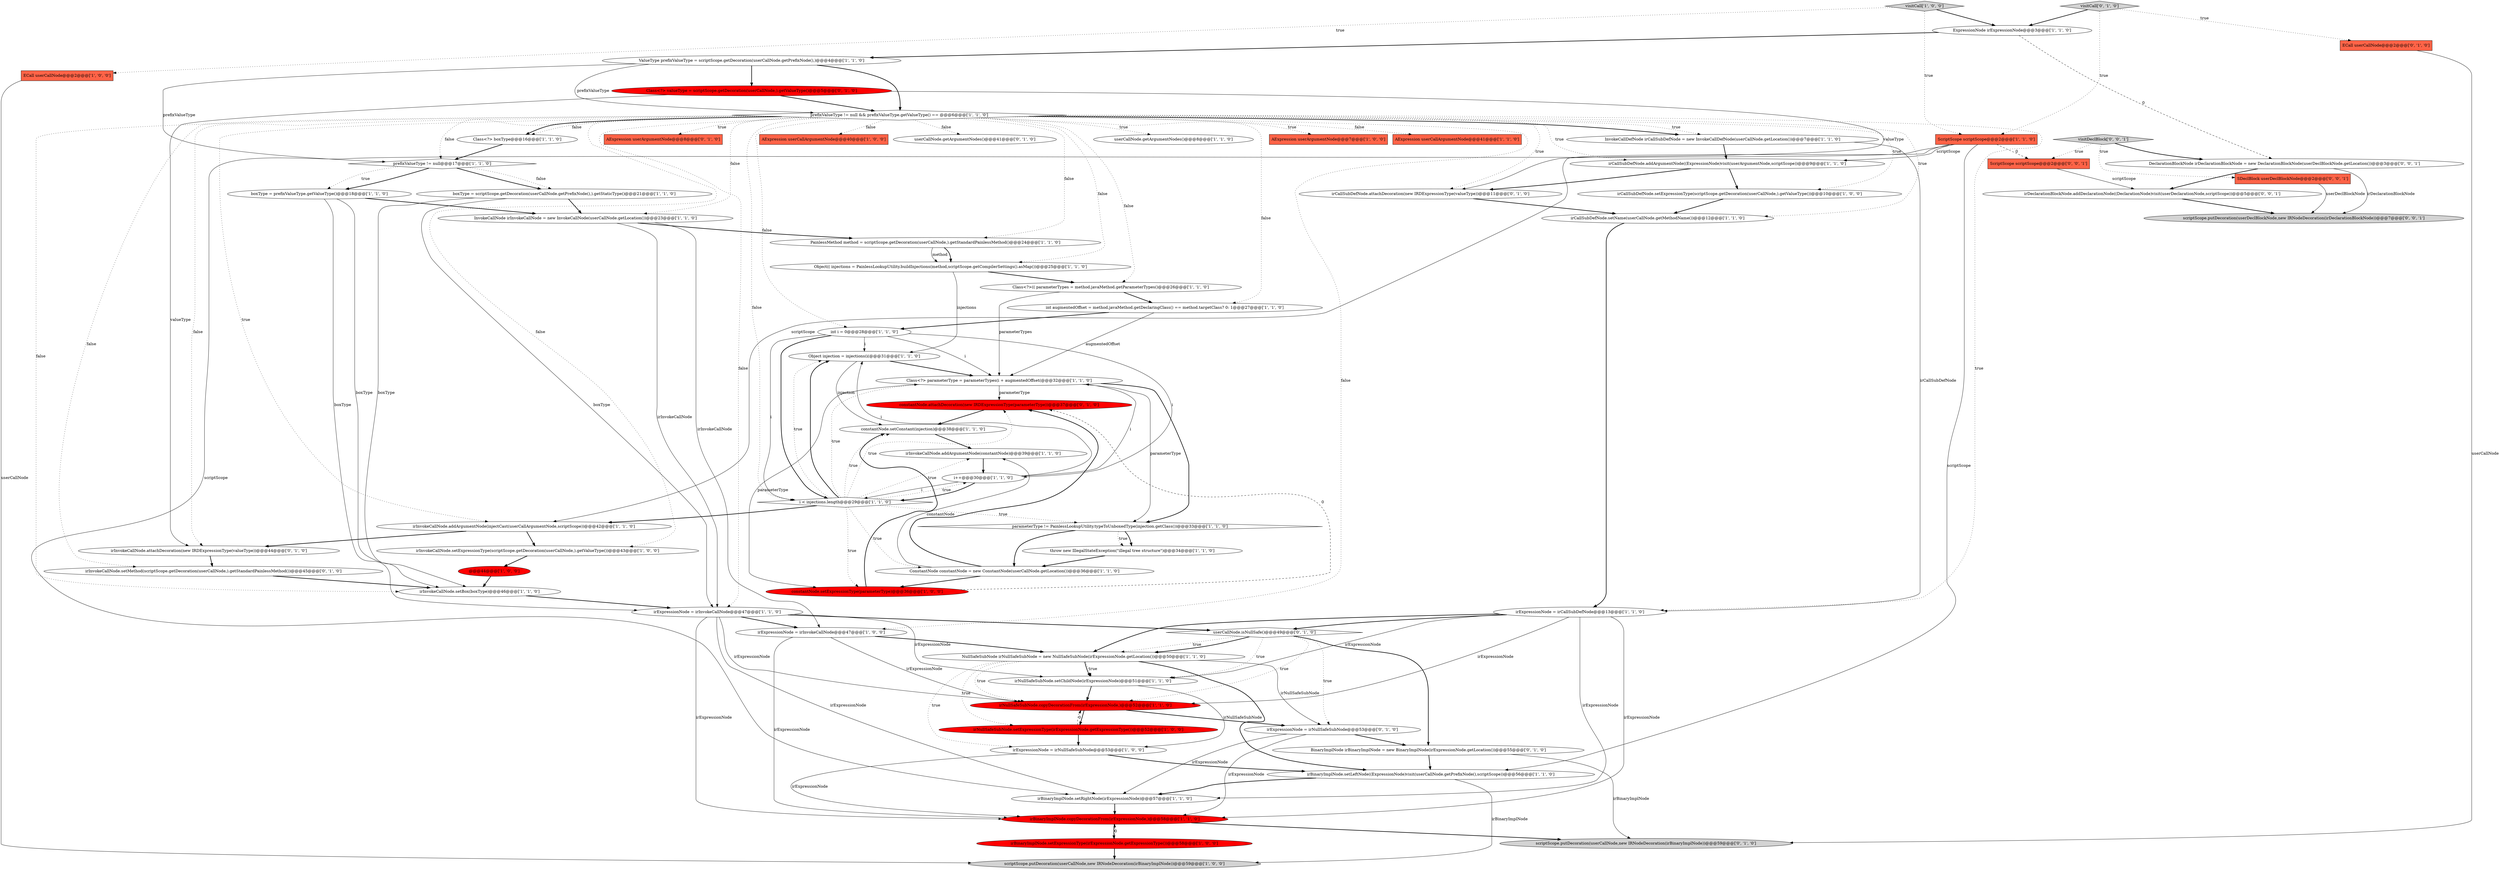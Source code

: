 digraph {
59 [style = filled, label = "userCallNode.isNullSafe()@@@49@@@['0', '1', '0']", fillcolor = white, shape = diamond image = "AAA0AAABBB2BBB"];
63 [style = filled, label = "constantNode.attachDecoration(new IRDExpressionType(parameterType))@@@37@@@['0', '1', '0']", fillcolor = red, shape = ellipse image = "AAA1AAABBB2BBB"];
52 [style = filled, label = "userCallNode.getArgumentNodes()@@@41@@@['0', '1', '0']", fillcolor = white, shape = ellipse image = "AAA0AAABBB2BBB"];
66 [style = filled, label = "irDeclarationBlockNode.addDeclarationNode((DeclarationNode)visit(userDeclarationNode,scriptScope))@@@5@@@['0', '0', '1']", fillcolor = white, shape = ellipse image = "AAA0AAABBB3BBB"];
51 [style = filled, label = "irInvokeCallNode.attachDecoration(new IRDExpressionType(valueType))@@@44@@@['0', '1', '0']", fillcolor = white, shape = ellipse image = "AAA0AAABBB2BBB"];
3 [style = filled, label = "ECall userCallNode@@@2@@@['1', '0', '0']", fillcolor = tomato, shape = box image = "AAA0AAABBB1BBB"];
67 [style = filled, label = "ScriptScope scriptScope@@@2@@@['0', '0', '1']", fillcolor = tomato, shape = box image = "AAA0AAABBB3BBB"];
41 [style = filled, label = "Class<?> parameterType = parameterTypes(i + augmentedOffset(@@@32@@@['1', '1', '0']", fillcolor = white, shape = ellipse image = "AAA0AAABBB1BBB"];
13 [style = filled, label = "ValueType prefixValueType = scriptScope.getDecoration(userCallNode.getPrefixNode(),)@@@4@@@['1', '1', '0']", fillcolor = white, shape = ellipse image = "AAA0AAABBB1BBB"];
28 [style = filled, label = "visitCall['1', '0', '0']", fillcolor = lightgray, shape = diamond image = "AAA0AAABBB1BBB"];
36 [style = filled, label = "constantNode.setConstant(injection)@@@38@@@['1', '1', '0']", fillcolor = white, shape = ellipse image = "AAA0AAABBB1BBB"];
62 [style = filled, label = "Class<?> valueType = scriptScope.getDecoration(userCallNode,).getValueType()@@@5@@@['0', '1', '0']", fillcolor = red, shape = ellipse image = "AAA1AAABBB2BBB"];
45 [style = filled, label = "boxType = prefixValueType.getValueType()@@@18@@@['1', '1', '0']", fillcolor = white, shape = ellipse image = "AAA0AAABBB1BBB"];
38 [style = filled, label = "irExpressionNode = irNullSafeSubNode@@@53@@@['1', '0', '0']", fillcolor = white, shape = ellipse image = "AAA0AAABBB1BBB"];
15 [style = filled, label = "userCallNode.getArgumentNodes()@@@8@@@['1', '1', '0']", fillcolor = white, shape = ellipse image = "AAA0AAABBB1BBB"];
16 [style = filled, label = "@@@44@@@['1', '0', '0']", fillcolor = red, shape = ellipse image = "AAA1AAABBB1BBB"];
30 [style = filled, label = "Object injection = injections(i(@@@31@@@['1', '1', '0']", fillcolor = white, shape = ellipse image = "AAA0AAABBB1BBB"];
42 [style = filled, label = "prefixValueType != null && prefixValueType.getValueType() == @@@6@@@['1', '1', '0']", fillcolor = white, shape = diamond image = "AAA0AAABBB1BBB"];
57 [style = filled, label = "scriptScope.putDecoration(userCallNode,new IRNodeDecoration(irBinaryImplNode))@@@59@@@['0', '1', '0']", fillcolor = lightgray, shape = ellipse image = "AAA0AAABBB2BBB"];
58 [style = filled, label = "irInvokeCallNode.setMethod(scriptScope.getDecoration(userCallNode,).getStandardPainlessMethod())@@@45@@@['0', '1', '0']", fillcolor = white, shape = ellipse image = "AAA0AAABBB2BBB"];
54 [style = filled, label = "BinaryImplNode irBinaryImplNode = new BinaryImplNode(irExpressionNode.getLocation())@@@55@@@['0', '1', '0']", fillcolor = white, shape = ellipse image = "AAA0AAABBB2BBB"];
4 [style = filled, label = "AExpression userArgumentNode@@@7@@@['1', '0', '0']", fillcolor = tomato, shape = box image = "AAA0AAABBB1BBB"];
31 [style = filled, label = "AExpression userCallArgumentNode@@@41@@@['1', '1', '0']", fillcolor = tomato, shape = box image = "AAA0AAABBB1BBB"];
49 [style = filled, label = "ExpressionNode irExpressionNode@@@3@@@['1', '1', '0']", fillcolor = white, shape = ellipse image = "AAA0AAABBB1BBB"];
32 [style = filled, label = "irBinaryImplNode.setLeftNode((ExpressionNode)visit(userCallNode.getPrefixNode(),scriptScope))@@@56@@@['1', '1', '0']", fillcolor = white, shape = ellipse image = "AAA0AAABBB1BBB"];
17 [style = filled, label = "prefixValueType != null@@@17@@@['1', '1', '0']", fillcolor = white, shape = diamond image = "AAA0AAABBB1BBB"];
26 [style = filled, label = "boxType = scriptScope.getDecoration(userCallNode.getPrefixNode(),).getStaticType()@@@21@@@['1', '1', '0']", fillcolor = white, shape = ellipse image = "AAA0AAABBB1BBB"];
23 [style = filled, label = "i++@@@30@@@['1', '1', '0']", fillcolor = white, shape = ellipse image = "AAA0AAABBB1BBB"];
37 [style = filled, label = "irExpressionNode = irInvokeCallNode@@@47@@@['1', '1', '0']", fillcolor = white, shape = ellipse image = "AAA0AAABBB1BBB"];
5 [style = filled, label = "ScriptScope scriptScope@@@2@@@['1', '1', '0']", fillcolor = tomato, shape = box image = "AAA0AAABBB1BBB"];
53 [style = filled, label = "ECall userCallNode@@@2@@@['0', '1', '0']", fillcolor = tomato, shape = box image = "AAA0AAABBB2BBB"];
14 [style = filled, label = "PainlessMethod method = scriptScope.getDecoration(userCallNode,).getStandardPainlessMethod()@@@24@@@['1', '1', '0']", fillcolor = white, shape = ellipse image = "AAA0AAABBB1BBB"];
20 [style = filled, label = "InvokeCallNode irInvokeCallNode = new InvokeCallNode(userCallNode.getLocation())@@@23@@@['1', '1', '0']", fillcolor = white, shape = ellipse image = "AAA0AAABBB1BBB"];
21 [style = filled, label = "irExpressionNode = irInvokeCallNode@@@47@@@['1', '0', '0']", fillcolor = white, shape = ellipse image = "AAA0AAABBB1BBB"];
18 [style = filled, label = "irBinaryImplNode.setExpressionType(irExpressionNode.getExpressionType())@@@58@@@['1', '0', '0']", fillcolor = red, shape = ellipse image = "AAA1AAABBB1BBB"];
47 [style = filled, label = "InvokeCallDefNode irCallSubDefNode = new InvokeCallDefNode(userCallNode.getLocation())@@@7@@@['1', '1', '0']", fillcolor = white, shape = ellipse image = "AAA0AAABBB1BBB"];
60 [style = filled, label = "irCallSubDefNode.attachDecoration(new IRDExpressionType(valueType))@@@11@@@['0', '1', '0']", fillcolor = white, shape = ellipse image = "AAA0AAABBB2BBB"];
65 [style = filled, label = "visitDeclBlock['0', '0', '1']", fillcolor = lightgray, shape = diamond image = "AAA0AAABBB3BBB"];
8 [style = filled, label = "ConstantNode constantNode = new ConstantNode(userCallNode.getLocation())@@@36@@@['1', '1', '0']", fillcolor = white, shape = ellipse image = "AAA0AAABBB1BBB"];
2 [style = filled, label = "irNullSafeSubNode.copyDecorationFrom(irExpressionNode,)@@@52@@@['1', '1', '0']", fillcolor = red, shape = ellipse image = "AAA1AAABBB1BBB"];
48 [style = filled, label = "Class<?>(( parameterTypes = method.javaMethod.getParameterTypes()@@@26@@@['1', '1', '0']", fillcolor = white, shape = ellipse image = "AAA0AAABBB1BBB"];
11 [style = filled, label = "irInvokeCallNode.setBox(boxType)@@@46@@@['1', '1', '0']", fillcolor = white, shape = ellipse image = "AAA0AAABBB1BBB"];
39 [style = filled, label = "i < injections.length@@@29@@@['1', '1', '0']", fillcolor = white, shape = diamond image = "AAA0AAABBB1BBB"];
50 [style = filled, label = "constantNode.setExpressionType(parameterType)@@@36@@@['1', '0', '0']", fillcolor = red, shape = ellipse image = "AAA1AAABBB1BBB"];
55 [style = filled, label = "visitCall['0', '1', '0']", fillcolor = lightgray, shape = diamond image = "AAA0AAABBB2BBB"];
19 [style = filled, label = "parameterType != PainlessLookupUtility.typeToUnboxedType(injection.getClass())@@@33@@@['1', '1', '0']", fillcolor = white, shape = diamond image = "AAA0AAABBB1BBB"];
34 [style = filled, label = "Class<?> boxType@@@16@@@['1', '1', '0']", fillcolor = white, shape = ellipse image = "AAA0AAABBB1BBB"];
29 [style = filled, label = "irCallSubDefNode.setExpressionType(scriptScope.getDecoration(userCallNode,).getValueType())@@@10@@@['1', '0', '0']", fillcolor = white, shape = ellipse image = "AAA0AAABBB1BBB"];
40 [style = filled, label = "irExpressionNode = irCallSubDefNode@@@13@@@['1', '1', '0']", fillcolor = white, shape = ellipse image = "AAA0AAABBB1BBB"];
64 [style = filled, label = "SDeclBlock userDeclBlockNode@@@2@@@['0', '0', '1']", fillcolor = tomato, shape = box image = "AAA0AAABBB3BBB"];
9 [style = filled, label = "int augmentedOffset = method.javaMethod.getDeclaringClass() == method.targetClass? 0: 1@@@27@@@['1', '1', '0']", fillcolor = white, shape = ellipse image = "AAA0AAABBB1BBB"];
35 [style = filled, label = "int i = 0@@@28@@@['1', '1', '0']", fillcolor = white, shape = ellipse image = "AAA0AAABBB1BBB"];
33 [style = filled, label = "irInvokeCallNode.setExpressionType(scriptScope.getDecoration(userCallNode,).getValueType())@@@43@@@['1', '0', '0']", fillcolor = white, shape = ellipse image = "AAA0AAABBB1BBB"];
56 [style = filled, label = "AExpression userArgumentNode@@@8@@@['0', '1', '0']", fillcolor = tomato, shape = box image = "AAA0AAABBB2BBB"];
68 [style = filled, label = "scriptScope.putDecoration(userDeclBlockNode,new IRNodeDecoration(irDeclarationBlockNode))@@@7@@@['0', '0', '1']", fillcolor = lightgray, shape = ellipse image = "AAA0AAABBB3BBB"];
43 [style = filled, label = "irBinaryImplNode.copyDecorationFrom(irExpressionNode,)@@@58@@@['1', '1', '0']", fillcolor = red, shape = ellipse image = "AAA1AAABBB1BBB"];
0 [style = filled, label = "irNullSafeSubNode.setExpressionType(irExpressionNode.getExpressionType())@@@52@@@['1', '0', '0']", fillcolor = red, shape = ellipse image = "AAA1AAABBB1BBB"];
25 [style = filled, label = "Object(( injections = PainlessLookupUtility.buildInjections(method,scriptScope.getCompilerSettings().asMap())@@@25@@@['1', '1', '0']", fillcolor = white, shape = ellipse image = "AAA0AAABBB1BBB"];
46 [style = filled, label = "throw new IllegalStateException(\"illegal tree structure\")@@@34@@@['1', '1', '0']", fillcolor = white, shape = ellipse image = "AAA0AAABBB1BBB"];
61 [style = filled, label = "irExpressionNode = irNullSafeSubNode@@@53@@@['0', '1', '0']", fillcolor = white, shape = ellipse image = "AAA0AAABBB2BBB"];
10 [style = filled, label = "scriptScope.putDecoration(userCallNode,new IRNodeDecoration(irBinaryImplNode))@@@59@@@['1', '0', '0']", fillcolor = lightgray, shape = ellipse image = "AAA0AAABBB1BBB"];
7 [style = filled, label = "irNullSafeSubNode.setChildNode(irExpressionNode)@@@51@@@['1', '1', '0']", fillcolor = white, shape = ellipse image = "AAA0AAABBB1BBB"];
12 [style = filled, label = "irCallSubDefNode.addArgumentNode((ExpressionNode)visit(userArgumentNode,scriptScope))@@@9@@@['1', '1', '0']", fillcolor = white, shape = ellipse image = "AAA0AAABBB1BBB"];
6 [style = filled, label = "irInvokeCallNode.addArgumentNode(injectCast(userCallArgumentNode,scriptScope))@@@42@@@['1', '1', '0']", fillcolor = white, shape = ellipse image = "AAA0AAABBB1BBB"];
24 [style = filled, label = "AExpression userCallArgumentNode@@@40@@@['1', '0', '0']", fillcolor = tomato, shape = box image = "AAA0AAABBB1BBB"];
1 [style = filled, label = "irBinaryImplNode.setRightNode(irExpressionNode)@@@57@@@['1', '1', '0']", fillcolor = white, shape = ellipse image = "AAA0AAABBB1BBB"];
44 [style = filled, label = "irCallSubDefNode.setName(userCallNode.getMethodName())@@@12@@@['1', '1', '0']", fillcolor = white, shape = ellipse image = "AAA0AAABBB1BBB"];
22 [style = filled, label = "NullSafeSubNode irNullSafeSubNode = new NullSafeSubNode(irExpressionNode.getLocation())@@@50@@@['1', '1', '0']", fillcolor = white, shape = ellipse image = "AAA0AAABBB1BBB"];
69 [style = filled, label = "DeclarationBlockNode irDeclarationBlockNode = new DeclarationBlockNode(userDeclBlockNode.getLocation())@@@3@@@['0', '0', '1']", fillcolor = white, shape = ellipse image = "AAA0AAABBB3BBB"];
27 [style = filled, label = "irInvokeCallNode.addArgumentNode(constantNode)@@@39@@@['1', '1', '0']", fillcolor = white, shape = ellipse image = "AAA0AAABBB1BBB"];
18->43 [style = dashed, label="0"];
39->36 [style = dotted, label="true"];
14->25 [style = bold, label=""];
50->63 [style = dashed, label="0"];
65->64 [style = dotted, label="true"];
42->47 [style = dotted, label="true"];
41->19 [style = bold, label=""];
55->49 [style = bold, label=""];
61->43 [style = solid, label="irExpressionNode"];
3->10 [style = solid, label="userCallNode"];
7->38 [style = solid, label="irNullSafeSubNode"];
8->63 [style = bold, label=""];
30->36 [style = solid, label="injection"];
38->43 [style = solid, label="irExpressionNode"];
64->68 [style = solid, label="userDeclBlockNode"];
17->45 [style = bold, label=""];
39->6 [style = bold, label=""];
59->22 [style = dotted, label="true"];
40->1 [style = solid, label="irExpressionNode"];
25->48 [style = bold, label=""];
43->18 [style = bold, label=""];
63->36 [style = bold, label=""];
9->35 [style = bold, label=""];
2->61 [style = bold, label=""];
42->35 [style = dotted, label="false"];
26->37 [style = solid, label="boxType"];
41->63 [style = solid, label="parameterType"];
62->42 [style = bold, label=""];
22->61 [style = solid, label="irNullSafeSubNode"];
22->38 [style = dotted, label="true"];
40->7 [style = solid, label="irExpressionNode"];
49->13 [style = bold, label=""];
42->37 [style = dotted, label="false"];
34->17 [style = bold, label=""];
69->68 [style = solid, label="irDeclarationBlockNode"];
65->69 [style = bold, label=""];
40->22 [style = bold, label=""];
29->44 [style = bold, label=""];
35->39 [style = solid, label="i"];
59->22 [style = bold, label=""];
21->2 [style = solid, label="irExpressionNode"];
42->11 [style = dotted, label="false"];
59->54 [style = bold, label=""];
58->11 [style = bold, label=""];
23->41 [style = solid, label="i"];
33->16 [style = bold, label=""];
30->41 [style = bold, label=""];
35->30 [style = solid, label="i"];
59->61 [style = dotted, label="true"];
21->43 [style = solid, label="irExpressionNode"];
39->8 [style = dotted, label="true"];
22->0 [style = dotted, label="true"];
22->7 [style = dotted, label="true"];
42->20 [style = dotted, label="false"];
37->21 [style = bold, label=""];
62->60 [style = solid, label="valueType"];
11->37 [style = bold, label=""];
22->32 [style = bold, label=""];
26->11 [style = solid, label="boxType"];
20->14 [style = bold, label=""];
42->48 [style = dotted, label="false"];
23->30 [style = solid, label="i"];
51->58 [style = bold, label=""];
42->60 [style = dotted, label="true"];
14->25 [style = solid, label="method"];
22->7 [style = bold, label=""];
5->67 [style = dashed, label="0"];
0->38 [style = bold, label=""];
38->32 [style = bold, label=""];
37->2 [style = solid, label="irExpressionNode"];
13->42 [style = solid, label="prefixValueType"];
35->23 [style = solid, label="i"];
49->69 [style = dashed, label="0"];
54->57 [style = solid, label="irBinaryImplNode"];
12->29 [style = bold, label=""];
39->27 [style = dotted, label="true"];
21->22 [style = bold, label=""];
7->2 [style = bold, label=""];
65->67 [style = dotted, label="true"];
55->53 [style = dotted, label="true"];
62->51 [style = solid, label="valueType"];
35->41 [style = solid, label="i"];
19->46 [style = bold, label=""];
5->32 [style = solid, label="scriptScope"];
47->40 [style = solid, label="irCallSubDefNode"];
5->1 [style = solid, label="scriptScope"];
26->20 [style = bold, label=""];
48->41 [style = solid, label="parameterTypes"];
13->17 [style = solid, label="prefixValueType"];
12->60 [style = bold, label=""];
60->44 [style = bold, label=""];
42->58 [style = dotted, label="false"];
37->43 [style = solid, label="irExpressionNode"];
13->42 [style = bold, label=""];
42->44 [style = dotted, label="true"];
8->27 [style = solid, label="constantNode"];
42->17 [style = dotted, label="false"];
39->50 [style = dotted, label="true"];
28->3 [style = dotted, label="true"];
13->62 [style = bold, label=""];
45->37 [style = solid, label="boxType"];
6->51 [style = bold, label=""];
35->39 [style = bold, label=""];
28->49 [style = bold, label=""];
37->1 [style = solid, label="irExpressionNode"];
42->47 [style = bold, label=""];
37->7 [style = solid, label="irExpressionNode"];
55->5 [style = dotted, label="true"];
39->30 [style = dotted, label="true"];
17->45 [style = dotted, label="true"];
45->20 [style = bold, label=""];
40->59 [style = bold, label=""];
42->40 [style = dotted, label="true"];
41->50 [style = solid, label="parameterType"];
25->30 [style = solid, label="injections"];
39->23 [style = dotted, label="true"];
42->21 [style = dotted, label="false"];
2->0 [style = bold, label=""];
61->1 [style = solid, label="irExpressionNode"];
18->10 [style = bold, label=""];
67->66 [style = solid, label="scriptScope"];
42->34 [style = dotted, label="false"];
6->33 [style = bold, label=""];
32->1 [style = bold, label=""];
46->8 [style = bold, label=""];
42->15 [style = dotted, label="true"];
23->39 [style = bold, label=""];
8->50 [style = bold, label=""];
40->2 [style = solid, label="irExpressionNode"];
61->54 [style = bold, label=""];
69->66 [style = bold, label=""];
5->12 [style = solid, label="scriptScope"];
23->39 [style = solid, label="i"];
42->29 [style = dotted, label="true"];
42->33 [style = dotted, label="false"];
42->14 [style = dotted, label="false"];
42->9 [style = dotted, label="false"];
45->11 [style = solid, label="boxType"];
42->34 [style = bold, label=""];
32->10 [style = solid, label="irBinaryImplNode"];
17->26 [style = bold, label=""];
16->11 [style = bold, label=""];
43->57 [style = bold, label=""];
39->19 [style = dotted, label="true"];
1->43 [style = bold, label=""];
47->12 [style = bold, label=""];
53->57 [style = solid, label="userCallNode"];
42->6 [style = dotted, label="true"];
66->68 [style = bold, label=""];
44->40 [style = bold, label=""];
20->21 [style = solid, label="irInvokeCallNode"];
42->4 [style = dotted, label="true"];
48->9 [style = bold, label=""];
20->37 [style = solid, label="irInvokeCallNode"];
39->63 [style = dotted, label="true"];
19->8 [style = bold, label=""];
22->2 [style = dotted, label="true"];
39->30 [style = bold, label=""];
42->12 [style = dotted, label="true"];
28->5 [style = dotted, label="true"];
42->51 [style = dotted, label="false"];
36->27 [style = bold, label=""];
9->41 [style = solid, label="augmentedOffset"];
50->36 [style = bold, label=""];
37->59 [style = bold, label=""];
39->41 [style = dotted, label="true"];
42->56 [style = dotted, label="true"];
19->46 [style = dotted, label="true"];
17->26 [style = dotted, label="false"];
42->24 [style = dotted, label="false"];
42->52 [style = dotted, label="false"];
54->32 [style = bold, label=""];
40->43 [style = solid, label="irExpressionNode"];
27->23 [style = bold, label=""];
42->31 [style = dotted, label="false"];
59->7 [style = dotted, label="true"];
0->2 [style = dashed, label="0"];
42->25 [style = dotted, label="false"];
42->39 [style = dotted, label="false"];
5->6 [style = solid, label="scriptScope"];
59->2 [style = dotted, label="true"];
41->19 [style = solid, label="parameterType"];
}
